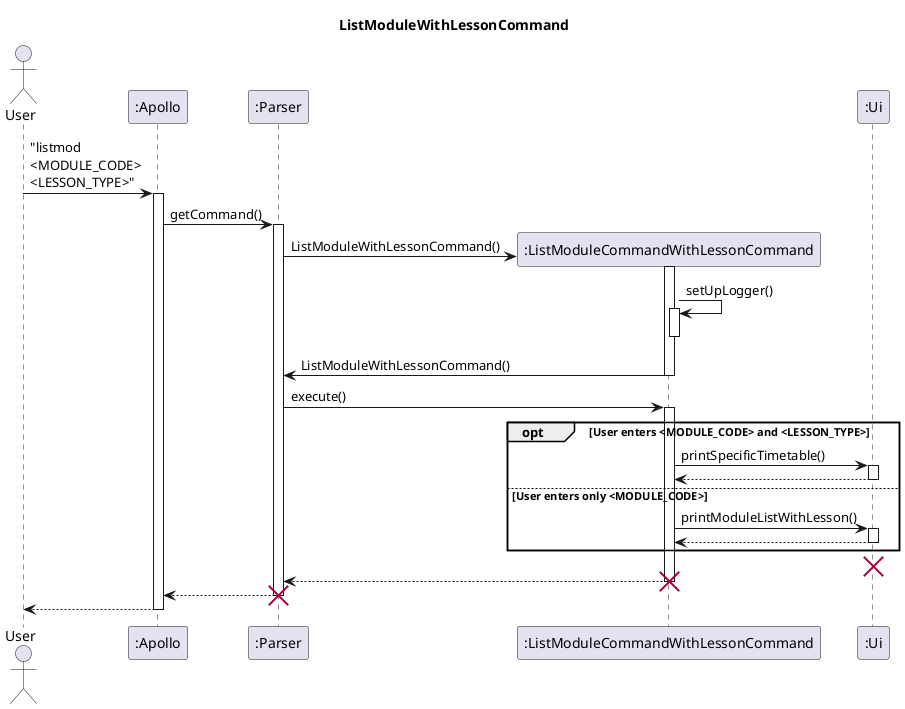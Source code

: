 @startuml
'https://plantuml.com/sequence-diagram

skinparam maxMessageSize 150

title ListModuleWithLessonCommand

actor User

participant ":Apollo" as Apollo
participant ":Parser" as Parser
participant ":ListModuleCommandWithLessonCommand" as ListMod
participant ":Ui" as Ui

User -> Apollo : "listmod <MODULE_CODE> <LESSON_TYPE>"

activate Apollo
Apollo -> Parser : getCommand()
activate Parser

Parser -> ListMod** : ListModuleWithLessonCommand()
activate ListMod

ListMod -> ListMod : setUpLogger()
activate ListMod
deactivate ListMod

ListMod -> Parser : ListModuleWithLessonCommand()
deactivate ListMod

Parser -> ListMod : execute()
activate ListMod

opt User enters <MODULE_CODE> and <LESSON_TYPE>
ListMod -> Ui : printSpecificTimetable()

activate Ui
Ui --> ListMod
deactivate Ui

else User enters only <MODULE_CODE>
ListMod -> Ui : printModuleListWithLesson()

activate Ui
Ui --> ListMod
deactivate Ui

end 

destroy Ui

ListMod --> Parser
deactivate ListMod
destroy ListMod

Parser --> Apollo
deactivate Parser
destroy Parser

Apollo --> User
deactivate Apollo





@enduml